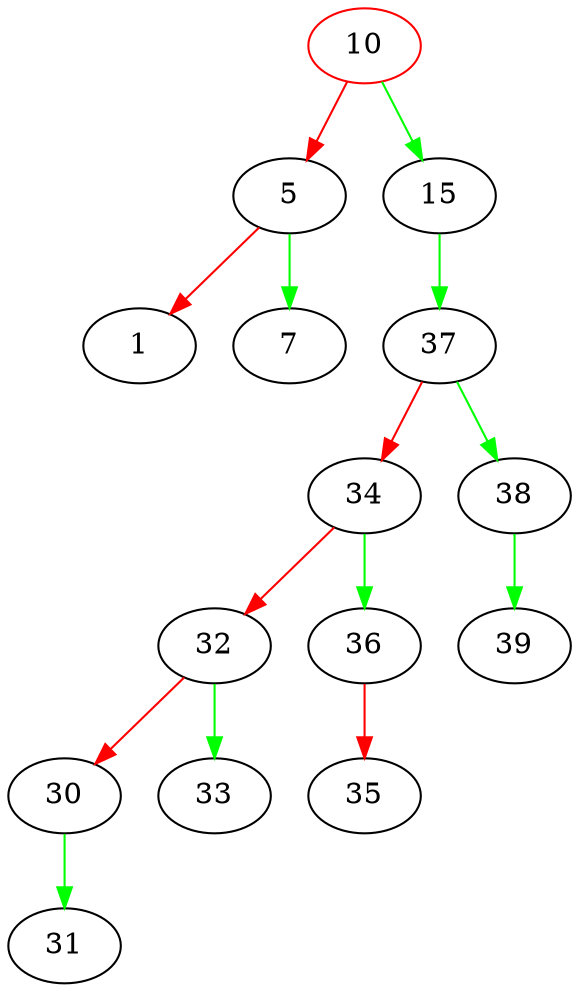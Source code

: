 digraph G{
10[color=red];
10->5[color=red];
5->1[color=red];
5->7[color=green];
10->15[color=green];
15->37[color=green];
37->34[color=red];
34->32[color=red];
32->30[color=red];
30->31[color=green];
32->33[color=green];
34->36[color=green];
36->35[color=red];
37->38[color=green];
38->39[color=green];
}
